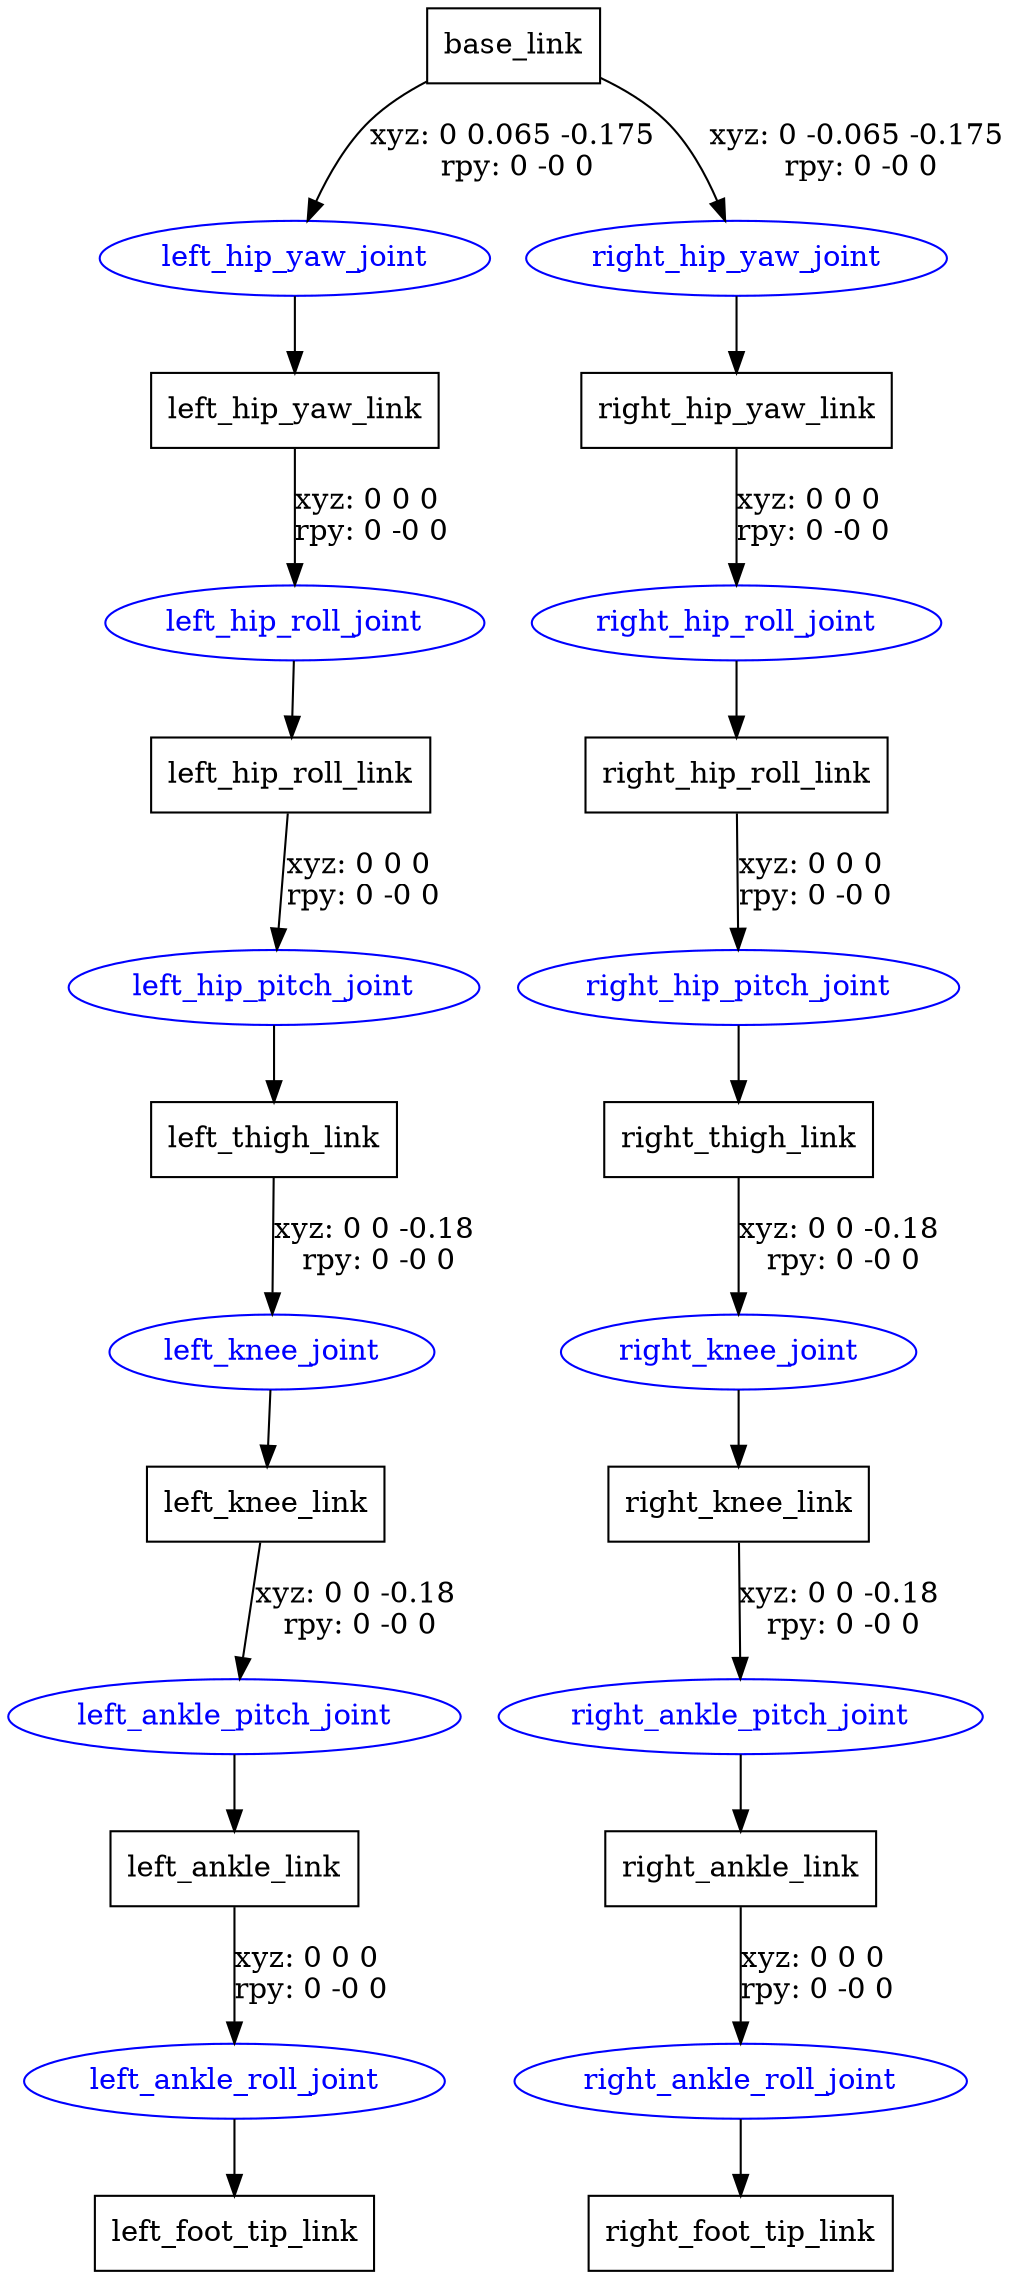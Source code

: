 digraph G {
node [shape=box];
"base_link" [label="base_link"];
"left_hip_yaw_link" [label="left_hip_yaw_link"];
"left_hip_roll_link" [label="left_hip_roll_link"];
"left_thigh_link" [label="left_thigh_link"];
"left_knee_link" [label="left_knee_link"];
"left_ankle_link" [label="left_ankle_link"];
"left_foot_tip_link" [label="left_foot_tip_link"];
"right_hip_yaw_link" [label="right_hip_yaw_link"];
"right_hip_roll_link" [label="right_hip_roll_link"];
"right_thigh_link" [label="right_thigh_link"];
"right_knee_link" [label="right_knee_link"];
"right_ankle_link" [label="right_ankle_link"];
"right_foot_tip_link" [label="right_foot_tip_link"];
node [shape=ellipse, color=blue, fontcolor=blue];
"base_link" -> "left_hip_yaw_joint" [label="xyz: 0 0.065 -0.175 \nrpy: 0 -0 0"]
"left_hip_yaw_joint" -> "left_hip_yaw_link"
"left_hip_yaw_link" -> "left_hip_roll_joint" [label="xyz: 0 0 0 \nrpy: 0 -0 0"]
"left_hip_roll_joint" -> "left_hip_roll_link"
"left_hip_roll_link" -> "left_hip_pitch_joint" [label="xyz: 0 0 0 \nrpy: 0 -0 0"]
"left_hip_pitch_joint" -> "left_thigh_link"
"left_thigh_link" -> "left_knee_joint" [label="xyz: 0 0 -0.18 \nrpy: 0 -0 0"]
"left_knee_joint" -> "left_knee_link"
"left_knee_link" -> "left_ankle_pitch_joint" [label="xyz: 0 0 -0.18 \nrpy: 0 -0 0"]
"left_ankle_pitch_joint" -> "left_ankle_link"
"left_ankle_link" -> "left_ankle_roll_joint" [label="xyz: 0 0 0 \nrpy: 0 -0 0"]
"left_ankle_roll_joint" -> "left_foot_tip_link"
"base_link" -> "right_hip_yaw_joint" [label="xyz: 0 -0.065 -0.175 \nrpy: 0 -0 0"]
"right_hip_yaw_joint" -> "right_hip_yaw_link"
"right_hip_yaw_link" -> "right_hip_roll_joint" [label="xyz: 0 0 0 \nrpy: 0 -0 0"]
"right_hip_roll_joint" -> "right_hip_roll_link"
"right_hip_roll_link" -> "right_hip_pitch_joint" [label="xyz: 0 0 0 \nrpy: 0 -0 0"]
"right_hip_pitch_joint" -> "right_thigh_link"
"right_thigh_link" -> "right_knee_joint" [label="xyz: 0 0 -0.18 \nrpy: 0 -0 0"]
"right_knee_joint" -> "right_knee_link"
"right_knee_link" -> "right_ankle_pitch_joint" [label="xyz: 0 0 -0.18 \nrpy: 0 -0 0"]
"right_ankle_pitch_joint" -> "right_ankle_link"
"right_ankle_link" -> "right_ankle_roll_joint" [label="xyz: 0 0 0 \nrpy: 0 -0 0"]
"right_ankle_roll_joint" -> "right_foot_tip_link"
}
